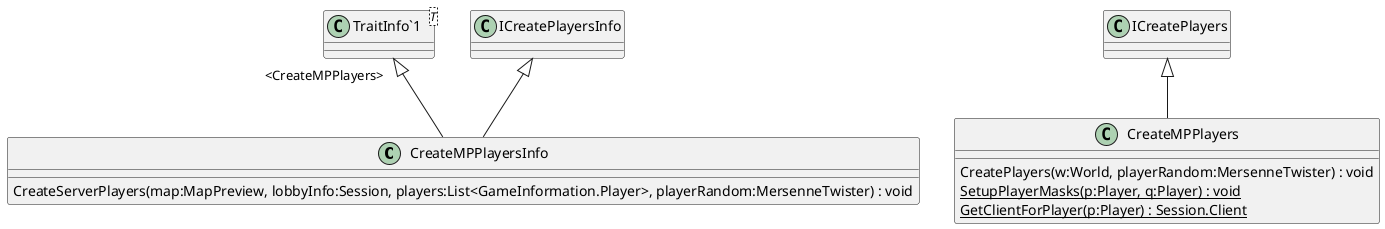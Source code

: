 @startuml
class CreateMPPlayersInfo {
    CreateServerPlayers(map:MapPreview, lobbyInfo:Session, players:List<GameInformation.Player>, playerRandom:MersenneTwister) : void
}
class CreateMPPlayers {
    CreatePlayers(w:World, playerRandom:MersenneTwister) : void
    {static} SetupPlayerMasks(p:Player, q:Player) : void
    {static} GetClientForPlayer(p:Player) : Session.Client
}
class "TraitInfo`1"<T> {
}
"TraitInfo`1" "<CreateMPPlayers>" <|-- CreateMPPlayersInfo
ICreatePlayersInfo <|-- CreateMPPlayersInfo
ICreatePlayers <|-- CreateMPPlayers
@enduml
